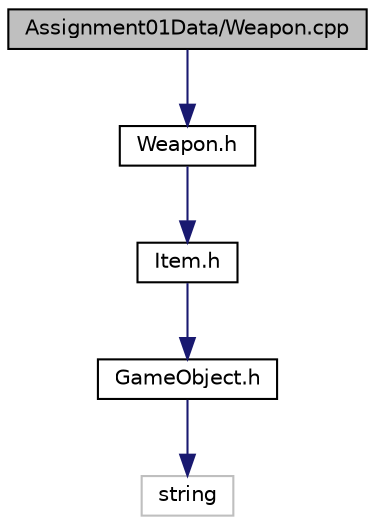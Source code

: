 digraph "Assignment01Data/Weapon.cpp"
{
  bgcolor="transparent";
  edge [fontname="Helvetica",fontsize="10",labelfontname="Helvetica",labelfontsize="10"];
  node [fontname="Helvetica",fontsize="10",shape=record];
  Node1 [label="Assignment01Data/Weapon.cpp",height=0.2,width=0.4,color="black", fillcolor="grey75", style="filled", fontcolor="black"];
  Node1 -> Node2 [color="midnightblue",fontsize="10",style="solid",fontname="Helvetica"];
  Node2 [label="Weapon.h",height=0.2,width=0.4,color="black",URL="$Weapon_8h.html",tooltip="Weapon increases the damage of Dweller. "];
  Node2 -> Node3 [color="midnightblue",fontsize="10",style="solid",fontname="Helvetica"];
  Node3 [label="Item.h",height=0.2,width=0.4,color="black",URL="$Item_8h.html",tooltip="Item initialises name and durability for Weapon and Outfit. "];
  Node3 -> Node4 [color="midnightblue",fontsize="10",style="solid",fontname="Helvetica"];
  Node4 [label="GameObject.h",height=0.2,width=0.4,color="black",URL="$GameObject_8h.html",tooltip="GameObject class here to initialise name for its inheritance. "];
  Node4 -> Node5 [color="midnightblue",fontsize="10",style="solid",fontname="Helvetica"];
  Node5 [label="string",height=0.2,width=0.4,color="grey75"];
}

